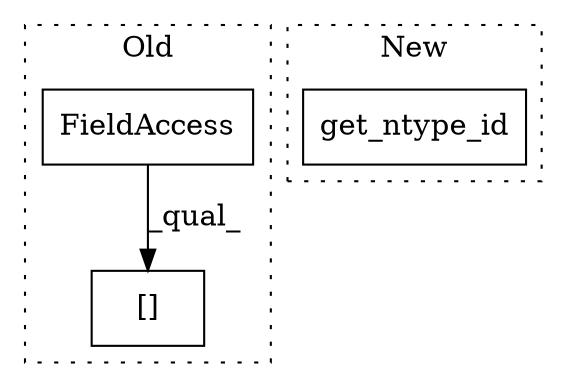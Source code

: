 digraph G {
subgraph cluster0 {
1 [label="[]" a="2" s="6263,6288" l="20,1" shape="box"];
3 [label="FieldAccess" a="22" s="6263" l="19" shape="box"];
label = "Old";
style="dotted";
}
subgraph cluster1 {
2 [label="get_ntype_id" a="32" s="11636,11654" l="13,1" shape="box"];
label = "New";
style="dotted";
}
3 -> 1 [label="_qual_"];
}